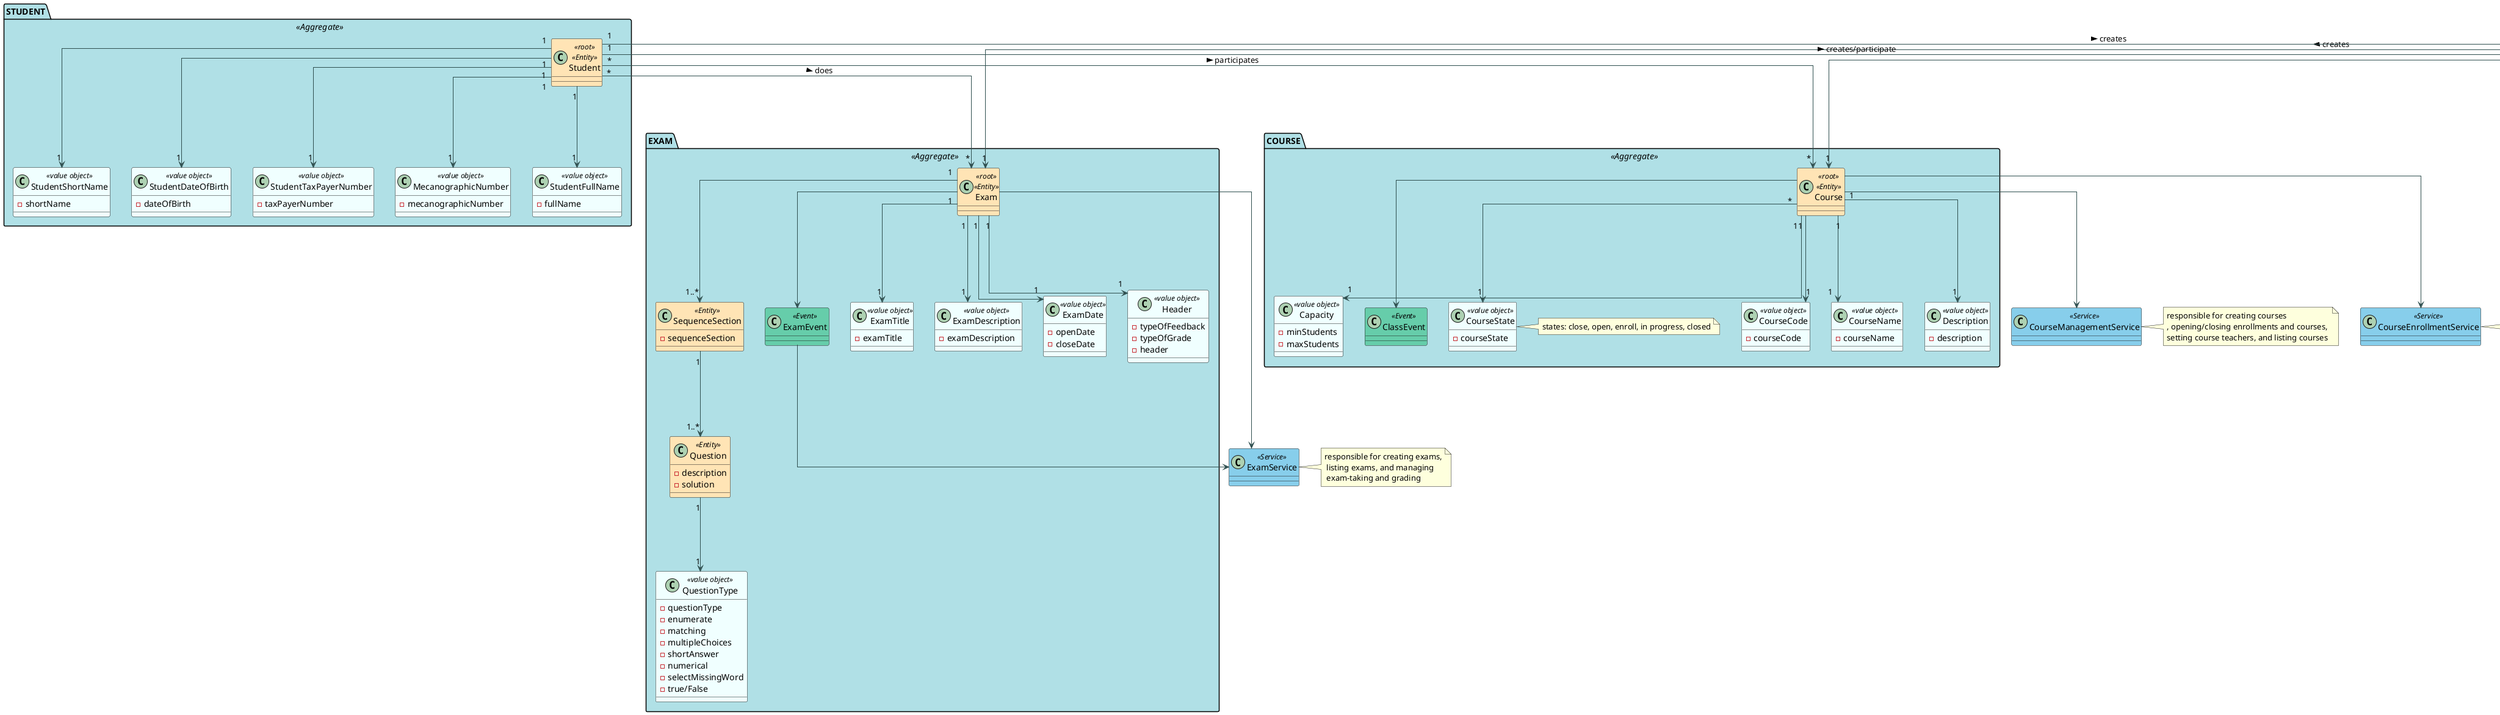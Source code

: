 @startuml

skinparam linetype ortho
skinparam Shadowing False
'hide empty members
'left to right direction

skinparam class {
    BackgroundColor<<Entity>> Moccasin
    BackgroundColor<<value object>> Azure
    BackgroundColor<<Event>> MediumAquaMarine
    BackgroundColor<<Service>> SkyBlue
    ArrowColor DarkSlateGrey
}

skinparam package {
    BackgroundColor PowderBlue
}

'TALVEZ APAGAR O PACKAGE USER OU CORRIGIR PELO CODIGO
' ############## USERS ##############

/'class User{
    - email
    - fullName
    - shortName
    - pwd
    - name??
    - dateOfBirth
    - taxPayerNumber
}

class Student{ -mecanographicNumber}
class Teacher{ - acronimo}
class Manager{ - managerId?? }

'/
/'
package USER <<Aggregate>> {

    class User <<root>> <<Entity>>

    class Password <<value object>> {
            -password
        }

    class Role <<value object>> {
        -description
        -function
    }

    note right : A User can be a Student, Teacher, \nManager.
}

' ############## USERS ##############

User "1" ---down> "1" FullName
User "1" ---down> "1" ShortName
User "1" ---down> "1" DateOfBirth
User "1" ---down> "1" TaxPayerNumber
User "1" ---down> "1" Password
User "*" ---down> "*"Role

'/

' ############## COURSE ##############

/'
    class Course{
        - courseId @Id??
        - courseName
        - Collections<> Teacher:regent
        - description
        - minStudents
        - maxStudents
    }
'/

package COURSE <<Aggregate>> {

    /'FALTA VER COMO ADICIONAR ISTO

    - Collections<> Teacher:regent
    '/

    class Course <<root>> <<Entity>>

    class CourseCode <<value object>>{
        -courseCode
    }

    class CourseName <<value object>> {
        -courseName
    }

    class Description <<value object>> {
            -description
        }

    class CourseState <<value object>>{
        -courseState
    }

    note right: states: close, open, enroll, in progress, closed

    class Capacity <<value object>> {
            -minStudents
            -maxStudents
        }

    class ClassEvent <<Event>>

    }

' ############## COURSE ##############

Course "1" ---down> "1" CourseCode
Course "1" ---down> "1" CourseName
Course "*" ---down> "1" CourseState
Course "1" ---down> "1" Description
Course "1" ---down> "1" Capacity



' ############## EXAMS ##############

/'class Exam{
      - title
      - description


      - Course: course??
      - openDate
      - closeDate

      - header
      - sequenceSection
      - questionTypes
  }'/

/'class QuestionTypes{
      - enumerate
      - matching
      - multipleChoices
      - shortAnswer
      - numerical
      - selectMissingWord
      - true/False
  }'/


package EXAM <<Aggregate>> {

    /'FALTA VER COMO ADICIONAR ISTO
        -Course: course?? '/

    class Exam <<root>> <<Entity>>

    class ExamTitle <<value object>> {
        -examTitle
    }

    class ExamDescription <<value object>> {
            -examDescription
        }

    class ExamDate <<value object>> {
                -openDate
                -closeDate
            }

    class Header <<value object>> {
    'talvez criar uma entidade aqui com os types?
        -typeOfFeedback
        -typeOfGrade
        -header
    }

    class SequenceSection <<Entity>> {
            -sequenceSection

        }

    class Question <<Entity>> {
            -description
            -solution
    }

    class QuestionType <<value object>> {
            -questionType
            - enumerate
            - matching
            - multipleChoices
            - shortAnswer
            - numerical
            - selectMissingWord
            - true/False
        }

    class ExamEvent <<Event>>
}

' ############## EXAMS ##############

Exam "1" ---down> "1" ExamTitle
Exam "1" ---down> "1" ExamDescription
Exam "1" ---down> "1" ExamDate
Exam "1" ---down> "1" Header
Exam "1" ---down> "1..*" SequenceSection
SequenceSection "1" ---down> "1..*" Question
Question "1" ---down> "1" QuestionType



' ############## BOARD ##############

/'class Board{
    - Student:admin
    - Collection:usersInvited
    - historyUpdates
    - rows/columns property file
}

class PostIt{
    - postItId
    - text
}

'/

package BOARD <<Aggregate>> {

    class Board <<root>> <<Entity>>{
    }
    note right: criar a entidade que gere as celulas ou e a board\n que gere as celulas

    class BoardTitle <<value object>>{
        -boardTitle
    }

    class Cell <<Entity>>{
        -header
    }



    class HistoryUpdate <<value object>> {
        -historyUpdate
    }

    class PostIt <<Entity>> {
        - postItId
        - typeOfContent
    }

    note right: Image or text

}

' ############## BOARD ##############

Cell "1" ---down> "*" HistoryUpdate
Board "1" ---down> "1" BoardTitle
Board "1" ---down> "1..*" Cell : contains >
Cell "1"  *---down "0..1" PostIt : part of <


' ############## MEETING ##############

/'
class Meeting{
    -time
    -duration
    -User:admin
    -Collection:usersInvited
}'/

package MEETING <<Aggregate>> {

    /'FALTA VER COMO ADICIONAR ISTO
             -User:admin
             -Collection:usersInvited '/

    class Meeting <<root>> <<Entity>>

    class MeetingInfo <<Entity>>{
        -admin
        -Collection: usersInvited
    }

    class Time <<value object>> {
        -time
    }

    class Duration <<value object>> {
            -duration
        }

    class MeetingEvent <<Event>>

    note right: when a user schedules a meeting,\n cancels a meeting, accepts an\n invitation to a meeting\n,rejects an invitation to a meeting
}

Meeting "1" ---down> "1" Time
Meeting "1" ---down> "1" Duration
Meeting "1" ---down> "1" MeetingInfo


' ############## STUDENT ##############

package STUDENT <<Aggregate>> {

    class Student <<root>> <<Entity>>

    class MecanographicNumber <<value object>> {
        -mecanographicNumber
    }

    class StudentFullName <<value object>> {
            -fullName
        }

        class StudentShortName <<value object>> {
           -shortName
        }

        class StudentDateOfBirth <<value object>> {
             -dateOfBirth
       }

       class StudentTaxPayerNumber <<value object>> {
             -taxPayerNumber
       }
}

Student "1" ---down> "1" MecanographicNumber
Student "1" ---down> "1" StudentFullName
Student "1" ---down> "1" StudentShortName
Student "1" ---down> "1" StudentDateOfBirth
Student "1" ---down> "1" StudentTaxPayerNumber


' ############## TEACHER ##############

package TEACHER <<Aggregate>> {

    class Teacher <<root>> <<Entity>>

    class Acrimony <<value object>> {
        -acrimony
    }

    class TeacherFullName <<value object>> {
        -fullName
    }

    class TeacherShortName <<value object>> {
       -shortName
    }

    class TeacherDateOfBirth <<value object>> {
         -dateOfBirth
   }

   class TeacherTaxPayerNumber <<value object>> {
         -taxPayerNumber
   }

}

Teacher "1" ---down> "1" Acrimony
Teacher "1" ---down> "1" TeacherFullName
Teacher "1" ---down> "1" TeacherShortName
Teacher "1" ---down> "1" TeacherDateOfBirth
Teacher "1" ---down> "1" TeacherTaxPayerNumber


' ############## MANAGER ##############
'NAO FAZ SENTIDO A CENA DE MANAGERID
package MANAGER <<Aggregate>> {

    class Manager <<root>> <<Entity>>

    class ManagerId <<value object>> {
        -managerId
    }

    class ManagerFullName <<value object>> {
        -fullName
    }

    class ManagerShortName <<value object>> {
         -shortName
    }

    class ManagerDateOfBirth <<value object>> {
         -dateOfBirth
    }

    class ManagerTaxPayerNumber <<value object>> {
         -taxPayerNumber
    }


}

Manager "1" ---down> "1" ManagerId
Manager "1" ---down> "1" ManagerFullName
Manager "1" ---down> "1" ManagerShortName
Manager "1" ---down> "1" ManagerDateOfBirth
Manager "1" ---down> "1" ManagerTaxPayerNumber


'########### CONNECTIONS BETWEEN AGGREGATES ###########

Student "*" ---down> "*" Course : participates >
Teacher "*" ---down> "1" Course : regent >

Student "*" ---down> "*" Exam : does >
Teacher "*" ---down> "1" Exam : creates >


Student "1" ---down> "*" Board : creates >
Teacher "1" ---down> "*" Board : creates >
Manager "1" ---down> "*" Board : creates >

Student "1" ---down> "*" Meeting : creates/participate >
Teacher "1" ---down> "*" Meeting : creates/participate  >
Manager "1" ---down> "*" Meeting : creates/participate >

'########### SERVICES ###########

class UserManagementService <<Service>>
Manager ---down> UserManagementService
note right: responsible for creating, disabling/enabling, \nand listing users in the system


class CourseManagementService <<Service>>
Course ---down> CourseManagementService
/'Manager ---down> CourseManagementService
Teacher ---down> CourseManagementService : lists course >
Student ---down> CourseManagementService : lists course >'/
note right: responsible for creating courses\n, opening/closing enrollments and courses, \nsetting course teachers, and listing courses


class CourseEnrollmentService <<Service>>
Course ---down> CourseEnrollmentService
/'Manager ---down> CourseEnrollmentService
Student ---down> CourseEnrollmentService : request >'/
note right: responsible for enrolling students in a course,\n either by bulk import or by individual request


class ExamService <<Service>>
Exam ---down> ExamService
/'Teacher ---down> ExamService
Student ---down> ExamService'/
note right: responsible for creating exams,\n listing exams, and managing\n exam-taking and grading


class SharedBoardService <<Service>>
Board ---down> SharedBoardService
/'Manager ---down> SharedBoardService
Teacher ---down> SharedBoardService
Student ---down> SharedBoardService'/
note right :responsible for creating,\n sharing, and managing\n shared boards and post-its

class MeetingService <<Service>>
Meeting ---down> MeetingService
/'Manager ---down> MeetingService
Teacher ---down> MeetingService
Student ---down> MeetingService'/
note right :responsible for scheduling,\n cancelling, and managing\n meetings between users


'########### EVENTS ###########

Course ---down> ClassEvent



Exam ---down> ExamEvent
ExamEvent ---> ExamService

Meeting ---down> MeetingEvent



'MeetingEvent ---> MeetingService

}
/'
class Enrollment{
    -studentId
    -courseId
    -finalGrade
}

class Class{
    - Title @Id
    - date
    - duration
    
    - Course: course??
    - teacher??
}



class ExamResult{
    - Exam
    - Student
    - feedback
    - grade
}



''
User --> Teacher
User --> Student
User --> Manager

''Courses

Manager ---> Course : Manages >
Manager ---> Enrollment : Manages >

Teacher -left-> Class : Creates >

Enrollment "1" ---* "1" Student
Enrollment "1" ---* "1" Course

Course "1" ---* "*" Class



''Exams

' Student --> Exam
Student --> ExamResult

Teacher "1" -up-> "*" Exam
Course "1" *-- "*" Exam
Exam "1" *-- "*" ExamResult 

Exam "1" ---> "*" QuestionTypes


''Shared Boards

' User --> Admin : is the >
User "1" ----> "*" Board : manages >
Board "1" --* "*" User : contains >

Board "1" ---> "*" PostIt : contains >
User "*" ---> "*" PostIt : manages >




''Meeting
' User --> Admin : is the >
User "1" ---> "*" Meeting : managers >
Meeting "1" ---* "*" User : contains >'/






@enduml